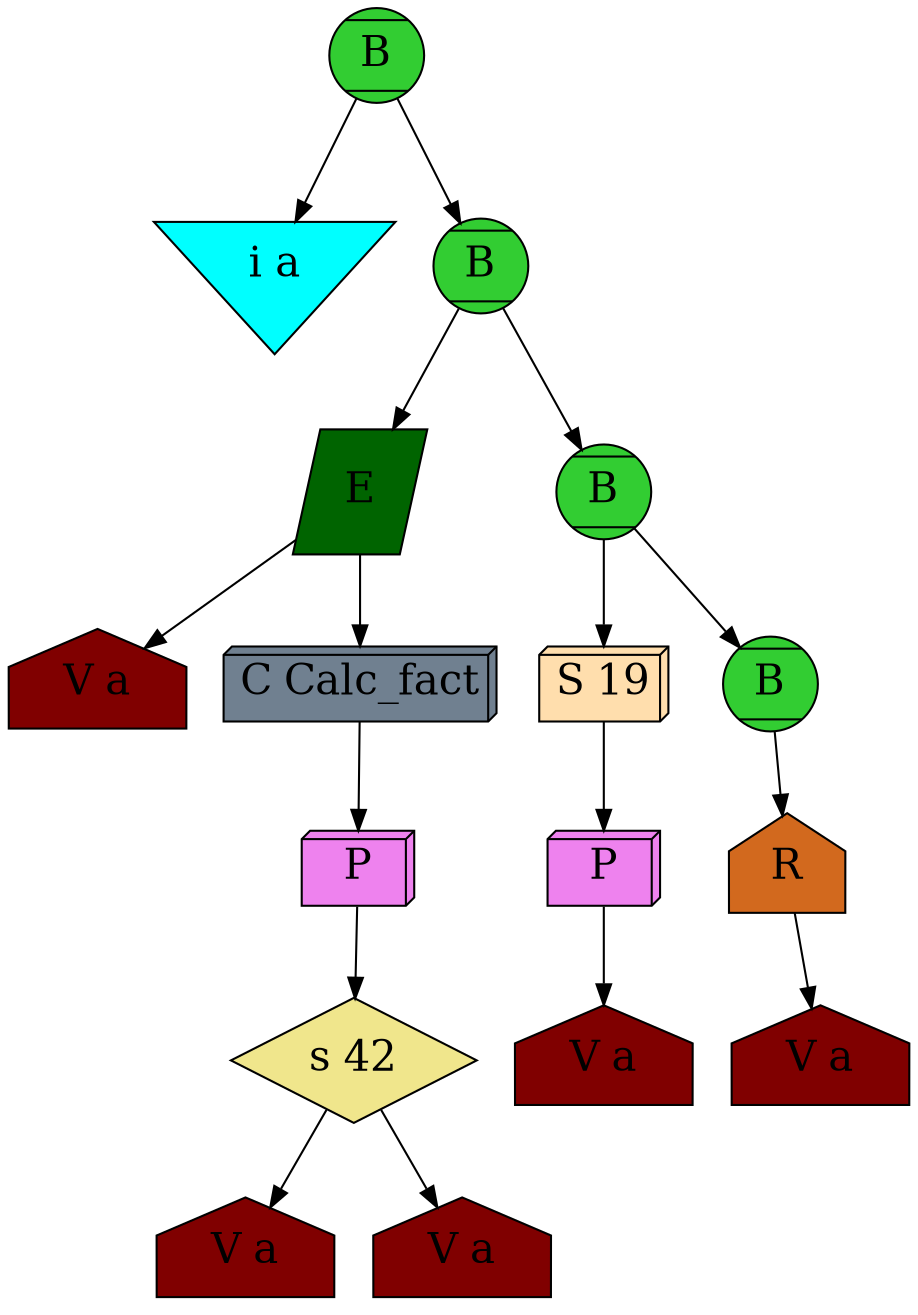 digraph {
	node[color = "#000000", fontsize = 20];
	edge[color = "#000000", fontsize = 20];
		hey0[label = "B", shape = "Mcircle", color="#000000", style="filled", fillcolor = "#32CD32"];
		hey0->hey1;
		hey1[label = "i a", shape = "invtriangle", color="#000000", style="filled", fillcolor = "#00FFFF"];
		hey0->hey2;
		hey2[label = "B", shape = "Mcircle", color="#000000", style="filled", fillcolor = "#32CD32"];
		hey2->hey3;
		hey3[label = "E", shape = "parallelogram", color="#000000", style="filled", fillcolor = "#006400"];
		hey3->hey4;
		hey4[label = "V a", shape = "house", color="#000000", style="filled", fillcolor = "#800000"];
		hey3->hey5;
		hey5[label = "C Calc_fact", shape = "box3d", color="#000000", style="filled", fillcolor = "#708090"];
		hey5->hey6;
		hey6[label = "P", shape = "box3d", color="#000000", style="filled", fillcolor = "#EE82EE"];
		hey6->hey7;
		hey7[label = "s 42", shape = "diamond", color="#000000", style="filled", fillcolor = "#F0E68C"];
		hey7->hey8;
		hey8[label = "V a", shape = "house", color="#000000", style="filled", fillcolor = "#800000"];
		hey7->hey9;
		hey9[label = "V a", shape = "house", color="#000000", style="filled", fillcolor = "#800000"];
		hey2->hey10;
		hey10[label = "B", shape = "Mcircle", color="#000000", style="filled", fillcolor = "#32CD32"];
		hey10->hey11;
		hey11[label = "S 19", shape = "box3d", color="#000000", style="filled", fillcolor = "#FFDEAD"];
		hey11->hey12;
		hey12[label = "P", shape = "box3d", color="#000000", style="filled", fillcolor = "#EE82EE"];
		hey12->hey13;
		hey13[label = "V a", shape = "house", color="#000000", style="filled", fillcolor = "#800000"];
		hey10->hey14;
		hey14[label = "B", shape = "Mcircle", color="#000000", style="filled", fillcolor = "#32CD32"];
		hey14->hey15;
		hey15[label = "R", shape = "house", color="#000000", style="filled", fillcolor = "#D2691E"];
		hey15->hey16;
		hey16[label = "V a", shape = "house", color="#000000", style="filled", fillcolor = "#800000"];
}